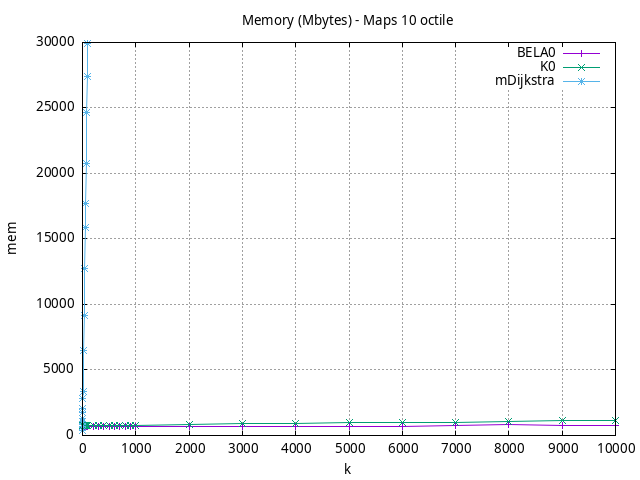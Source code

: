 #!/usr/bin/gnuplot
# -*- coding: utf-8 -*-
#
# results/maps/octile/10/random512-10.brute-force.octile.mem.gnuplot
#
# Started on 04/07/2024 21:44:22
# Author: Carlos Linares López
set grid
set xlabel "k"
set ylabel "mem"

set title "Memory (Mbytes) - Maps 10 octile"

set terminal png enhanced font "Ariel,10"
set output 'random512-10.brute-force.octile.mem.png'

plot "-" title "BELA0"      with linesp, "-" title "K0"      with linesp, "-" title "mDijkstra"      with linesp

	1 599.71
	2 641.0
	3 641.0
	4 641.0
	5 641.0
	6 641.0
	7 644.74
	8 663.0
	9 663.0
	10 663.55
	20 664.0
	30 664.0
	40 664.0
	50 664.0
	60 668.31
	70 670.0
	80 670.0
	90 670.0
	100 670.0
	200 670.0
	300 670.0
	400 671.11
	500 673.0
	600 673.0
	700 673.0
	800 673.0
	900 673.0
	1000 674.9
	2000 678.0
	3000 694.32
	4000 712.96
	5000 675.63
	6000 657.88
	7000 745.9
	8000 810.6
	9000 731.33
	10000 735.42
end
	1 704.21
	2 717.0
	3 717.0
	4 717.0
	5 717.0
	6 717.0
	7 725.58
	8 728.0
	9 728.0
	10 728.0
	20 728.0
	30 728.0
	40 728.0
	50 728.0
	60 728.85
	70 733.0
	80 733.0
	90 733.0
	100 733.06
	200 735.89
	300 748.12
	400 762.55
	500 768.4
	600 772.93
	700 781.4
	800 782.0
	900 785.39
	1000 785.85
	2000 833.98
	3000 879.29
	4000 925.45
	5000 963.53
	6000 989.33
	7000 1029.68
	8000 1069.18
	9000 1110.08
	10000 1154.65
end
	1 407.63
	2 724.16
	3 1104.28
	4 1318.91
	5 1736.47
	6 2030.9
	7 2053.2
	8 2051.48
	9 2832.58
	10 3341.9
	20 6499.78
	30 9149.62
	40 12748.17
	50 15887.1
	60 17716.71
	70 20762.1
	80 24648.03
	90 27434.31
	100 29888.28
end
